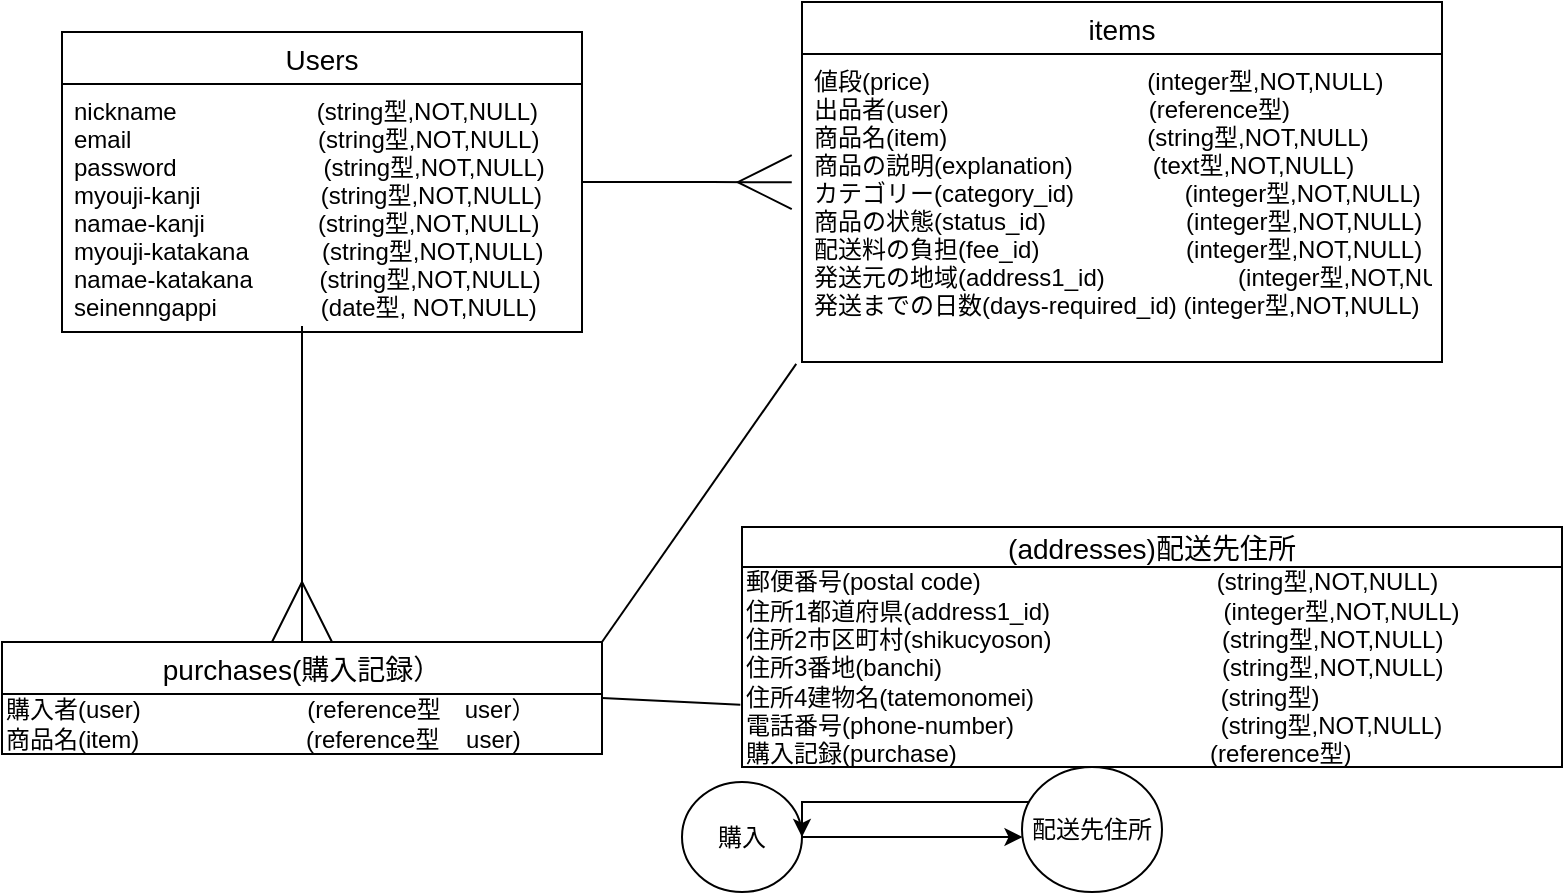 <mxfile version="14.2.4" type="embed">
    <diagram id="T48pSRX5VHACtjd2JEzx" name="ページ1">
        <mxGraphModel dx="1243" dy="579" grid="1" gridSize="10" guides="1" tooltips="1" connect="1" arrows="0" fold="1" page="1" pageScale="1" pageWidth="827" pageHeight="1169" math="0" shadow="0">
            <root>
                <mxCell id="0"/>
                <mxCell id="1" parent="0"/>
                <mxCell id="2" value="Users" style="swimlane;fontStyle=0;childLayout=stackLayout;horizontal=1;startSize=26;horizontalStack=0;resizeParent=1;resizeParentMax=0;resizeLast=0;collapsible=1;marginBottom=0;align=center;fontSize=14;" parent="1" vertex="1">
                    <mxGeometry x="-120" y="65" width="260" height="150" as="geometry"/>
                </mxCell>
                <mxCell id="3" value="nickname                     (string型,NOT,NULL)&#10;email                            (string型,NOT,NULL)&#10;password                      (string型,NOT,NULL)&#10;myouji-kanji                  (string型,NOT,NULL)&#10;namae-kanji                 (string型,NOT,NULL)&#10;myouji-katakana           (string型,NOT,NULL)&#10;namae-katakana          (string型,NOT,NULL)&#10;seinenngappi 　           (date型, NOT,NULL)&#10;" style="text;strokeColor=none;fillColor=none;spacingLeft=4;spacingRight=4;overflow=hidden;rotatable=0;points=[[0,0.5],[1,0.5]];portConstraint=eastwest;fontSize=12;" parent="2" vertex="1">
                    <mxGeometry y="26" width="260" height="124" as="geometry"/>
                </mxCell>
                <mxCell id="6" value="items" style="swimlane;fontStyle=0;childLayout=stackLayout;horizontal=1;startSize=26;horizontalStack=0;resizeParent=1;resizeParentMax=0;resizeLast=0;collapsible=1;marginBottom=0;align=center;fontSize=14;" parent="1" vertex="1">
                    <mxGeometry x="250" y="50" width="320" height="180" as="geometry">
                        <mxRectangle x="440" y="50" width="70" height="26" as="alternateBounds"/>
                    </mxGeometry>
                </mxCell>
                <mxCell id="9" value="値段(price)　　　　　　           (integer型,NOT,NULL)&#10;出品者(user)　　　　　            (reference型)&#10;商品名(item)　　　　　            (string型,NOT,NULL)&#10;商品の説明(explanation)            (text型,NOT,NULL)&#10;カテゴリー(category_id)　             (integer型,NOT,NULL)&#10;商品の状態(status_id)                     (integer型,NOT,NULL)&#10;配送料の負担(fee_id)                      (integer型,NOT,NULL)&#10;発送元の地域(address1_id)                    (integer型,NOT,NULL)&#10;発送までの日数(days-required_id) (integer型,NOT,NULL)&#10;  " style="text;strokeColor=none;fillColor=none;spacingLeft=4;spacingRight=4;overflow=hidden;rotatable=0;points=[[0,0.5],[1,0.5]];portConstraint=eastwest;fontSize=12;" parent="6" vertex="1">
                    <mxGeometry y="26" width="320" height="154" as="geometry"/>
                </mxCell>
                <mxCell id="17" value="" style="edgeStyle=orthogonalEdgeStyle;rounded=0;orthogonalLoop=1;jettySize=auto;html=1;" parent="1" source="15" target="16" edge="1">
                    <mxGeometry relative="1" as="geometry">
                        <mxPoint x="340" y="295" as="targetPoint"/>
                        <Array as="points">
                            <mxPoint x="330" y="468"/>
                            <mxPoint x="330" y="468"/>
                        </Array>
                    </mxGeometry>
                </mxCell>
                <mxCell id="15" value="購入" style="ellipse;whiteSpace=wrap;html=1;align=center;" parent="1" vertex="1">
                    <mxGeometry x="190" y="440" width="60" height="55" as="geometry"/>
                </mxCell>
                <mxCell id="18" style="edgeStyle=orthogonalEdgeStyle;rounded=0;orthogonalLoop=1;jettySize=auto;html=1;entryX=1;entryY=0.5;entryDx=0;entryDy=0;" parent="1" source="16" target="15" edge="1">
                    <mxGeometry relative="1" as="geometry">
                        <Array as="points">
                            <mxPoint x="250" y="450"/>
                        </Array>
                    </mxGeometry>
                </mxCell>
                <mxCell id="16" value="配送先住所" style="ellipse;whiteSpace=wrap;html=1;align=center;" parent="1" vertex="1">
                    <mxGeometry x="360" y="432.5" width="70" height="62.5" as="geometry"/>
                </mxCell>
                <mxCell id="67" style="edgeStyle=none;sketch=0;orthogonalLoop=1;jettySize=auto;html=1;exitX=0.5;exitY=0;exitDx=0;exitDy=0;endArrow=none;endFill=0;fontSize=12;align=center;startArrow=ERmany;startFill=0;startSize=28;" parent="1" source="19" edge="1">
                    <mxGeometry relative="1" as="geometry">
                        <mxPoint y="212" as="targetPoint"/>
                        <Array as="points"/>
                    </mxGeometry>
                </mxCell>
                <mxCell id="69" style="edgeStyle=none;sketch=0;orthogonalLoop=1;jettySize=auto;html=1;exitX=1;exitY=0.5;exitDx=0;exitDy=0;entryX=-0.002;entryY=0.689;entryDx=0;entryDy=0;entryPerimeter=0;endArrow=none;endFill=0;fontSize=12;align=center;" parent="1" source="19" target="31" edge="1">
                    <mxGeometry relative="1" as="geometry"/>
                </mxCell>
                <mxCell id="72" style="edgeStyle=none;sketch=0;orthogonalLoop=1;jettySize=auto;html=1;exitX=1;exitY=0;exitDx=0;exitDy=0;entryX=-0.009;entryY=1.006;entryDx=0;entryDy=0;entryPerimeter=0;startArrow=none;startFill=0;startSize=28;endArrow=none;endFill=0;endSize=6;fontSize=12;align=center;" parent="1" source="19" target="9" edge="1">
                    <mxGeometry relative="1" as="geometry"/>
                </mxCell>
                <mxCell id="19" value="purchases(購入記録）" style="swimlane;fontStyle=0;childLayout=stackLayout;horizontal=1;startSize=26;horizontalStack=0;resizeParent=1;resizeParentMax=0;resizeLast=0;collapsible=1;marginBottom=0;align=center;fontSize=14;" parent="1" vertex="1">
                    <mxGeometry x="-150" y="370" width="300" height="56" as="geometry"/>
                </mxCell>
                <mxCell id="26" value="購入者(user)&amp;nbsp; &amp;nbsp; &amp;nbsp; &amp;nbsp; &amp;nbsp; &amp;nbsp; &amp;nbsp; &amp;nbsp; &amp;nbsp; &amp;nbsp; &amp;nbsp; &amp;nbsp; &amp;nbsp;(reference型　user）&lt;br&gt;商品名(item)&amp;nbsp; &amp;nbsp; &amp;nbsp; &amp;nbsp; &amp;nbsp; &amp;nbsp; &amp;nbsp; &amp;nbsp; &amp;nbsp; &amp;nbsp; &amp;nbsp; &amp;nbsp; &amp;nbsp;(reference型&amp;nbsp; &amp;nbsp; user)&amp;nbsp; &amp;nbsp; &amp;nbsp; &amp;nbsp;&amp;nbsp;" style="text;html=1;align=left;verticalAlign=middle;resizable=0;points=[];autosize=1;" parent="19" vertex="1">
                    <mxGeometry y="26" width="300" height="30" as="geometry"/>
                </mxCell>
                <mxCell id="27" value="(addresses)配送先住所" style="swimlane;fontStyle=0;childLayout=stackLayout;horizontal=1;startSize=20;horizontalStack=0;resizeParent=1;resizeParentMax=0;resizeLast=0;collapsible=1;marginBottom=0;align=center;fontSize=14;" parent="1" vertex="1">
                    <mxGeometry x="220" y="312.5" width="410" height="120" as="geometry"/>
                </mxCell>
                <mxCell id="31" value="&lt;div&gt;郵便番号(postal code)&amp;nbsp; &amp;nbsp; &amp;nbsp; &amp;nbsp; &amp;nbsp; &amp;nbsp; &amp;nbsp; &amp;nbsp; &amp;nbsp;　　　　&amp;nbsp; &amp;nbsp; (string型,NOT,NULL)&amp;nbsp; &amp;nbsp; &amp;nbsp; &amp;nbsp; &amp;nbsp; &amp;nbsp; &amp;nbsp; &amp;nbsp;&lt;/div&gt;住所1都道府県(address1_id)&amp;nbsp; &amp;nbsp; &amp;nbsp; &amp;nbsp; &amp;nbsp; &amp;nbsp; &amp;nbsp; &amp;nbsp; &amp;nbsp; &amp;nbsp; &amp;nbsp; &amp;nbsp; &amp;nbsp; (integer型,NOT,NULL)&lt;br&gt;住所2市区町村(shikucyoson)　　　　　　&amp;nbsp; &amp;nbsp; (string型,NOT,NULL)&lt;br&gt;住所3番地(banchi)&amp;nbsp; &amp;nbsp; &amp;nbsp; &amp;nbsp; &amp;nbsp; &amp;nbsp; &amp;nbsp; &amp;nbsp; &amp;nbsp; &amp;nbsp; &amp;nbsp; &amp;nbsp; &amp;nbsp; &amp;nbsp; &amp;nbsp; &amp;nbsp; &amp;nbsp; &amp;nbsp; &amp;nbsp; &amp;nbsp; &amp;nbsp; (string型,NOT,NULL)&lt;br&gt;住所4建物名(tatemonomei)&amp;nbsp; &amp;nbsp; &amp;nbsp; &amp;nbsp; &amp;nbsp; &amp;nbsp; &amp;nbsp; &amp;nbsp; &amp;nbsp; &amp;nbsp; &amp;nbsp; &amp;nbsp; &amp;nbsp; &amp;nbsp; (string型)&lt;br&gt;電話番号(phone-number)&amp;nbsp; &amp;nbsp; &amp;nbsp; &amp;nbsp; &amp;nbsp; &amp;nbsp; &amp;nbsp; &amp;nbsp; &amp;nbsp; &amp;nbsp; &amp;nbsp; &amp;nbsp; &amp;nbsp; &amp;nbsp; &amp;nbsp; &amp;nbsp;(string型,NOT,NULL)&lt;br&gt;購入記録(purchase)&amp;nbsp; &amp;nbsp; &amp;nbsp; &amp;nbsp; &amp;nbsp; &amp;nbsp; &amp;nbsp; &amp;nbsp; &amp;nbsp; &amp;nbsp; &amp;nbsp; &amp;nbsp; &amp;nbsp; &amp;nbsp; &amp;nbsp; &amp;nbsp; &amp;nbsp; &amp;nbsp; &amp;nbsp; (reference型)" style="text;html=1;align=left;verticalAlign=middle;resizable=0;points=[];autosize=1;" parent="27" vertex="1">
                    <mxGeometry y="20" width="410" height="100" as="geometry"/>
                </mxCell>
                <mxCell id="40" value="" style="edgeStyle=entityRelationEdgeStyle;fontSize=13;html=1;endArrow=ERmany;spacing=2;endSize=25;entryX=-0.016;entryY=0.416;entryDx=0;entryDy=0;entryPerimeter=0;" parent="1" target="9" edge="1">
                    <mxGeometry width="100" height="100" relative="1" as="geometry">
                        <mxPoint x="140" y="140" as="sourcePoint"/>
                        <mxPoint x="240" y="140" as="targetPoint"/>
                    </mxGeometry>
                </mxCell>
            </root>
        </mxGraphModel>
    </diagram>
</mxfile>